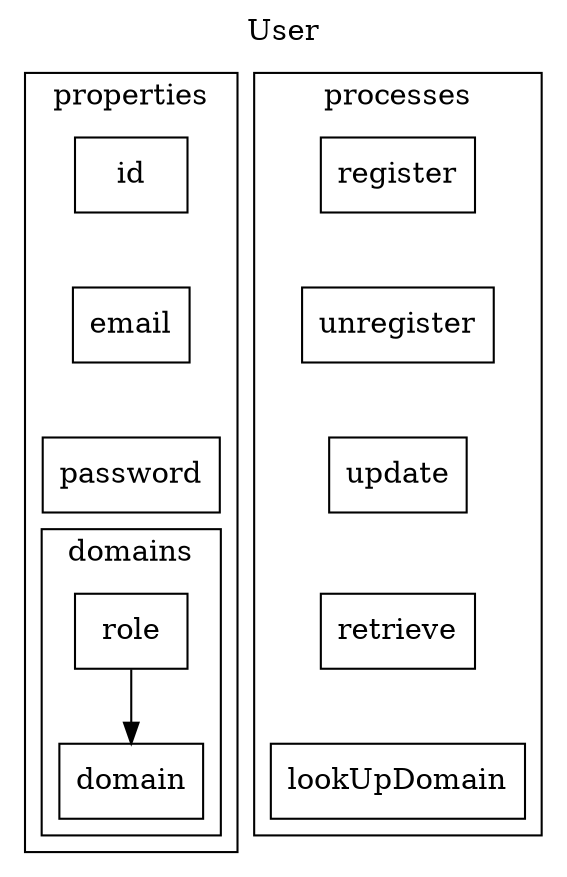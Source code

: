 digraph user{
    labelloc=t
    label="User"
    subgraph cluster_properties{
        label="properties"
        id[shape=rectangle]
        email[shape=rectangle]
        password[shape=rectangle]
        subgraph cluster_domains{
            label="domains"
            domain[shape=rectangle]
            role[shape=rectangle]

            role->domain
        }

        id->email->password->role[style=invis]
    }
    subgraph cluster_processes{
        label="processes"
        register[shape=rectangle]
        unregister[shape=rectangle]
        update[shape=rectangle]
        retrieve[shape=rectangle]
        lookUpDomain[shape=rectangle]

        register->
        unregister->
        update->
        retrieve->
        lookUpDomain[style=invis]
    }
}